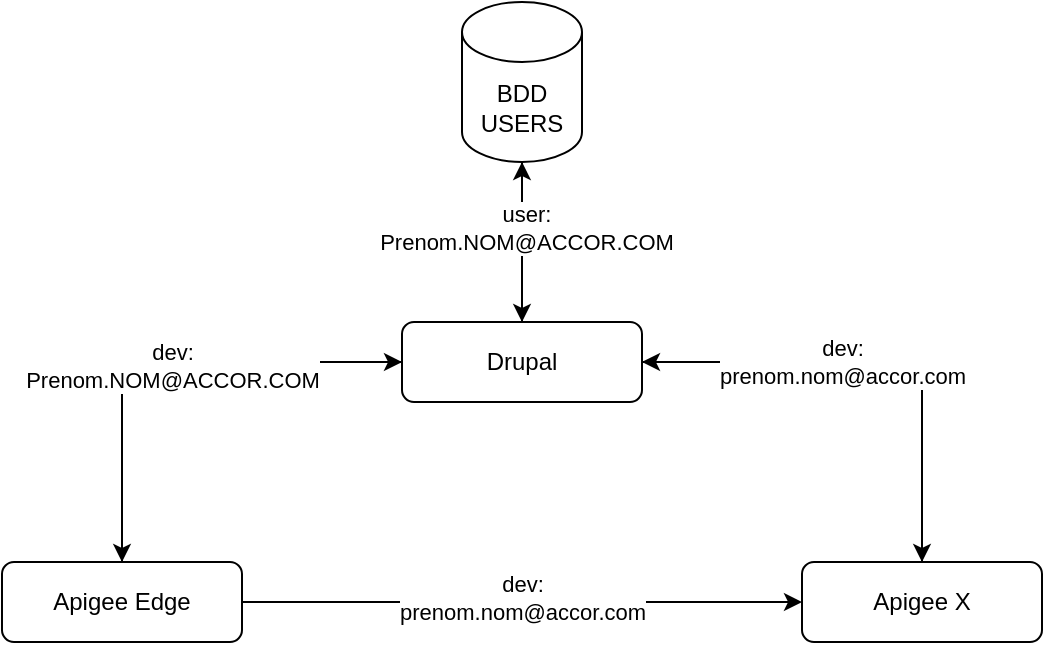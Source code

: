 <mxfile version="22.1.21" type="github">
  <diagram name="Page-1" id="jnFRiJxQSUGAiyWSysee">
    <mxGraphModel dx="1434" dy="814" grid="1" gridSize="10" guides="1" tooltips="1" connect="1" arrows="1" fold="1" page="1" pageScale="1" pageWidth="827" pageHeight="1169" math="0" shadow="0">
      <root>
        <mxCell id="0" />
        <mxCell id="1" parent="0" />
        <mxCell id="mZi9Wv-0oWXR_sQl8GKj-6" style="edgeStyle=orthogonalEdgeStyle;rounded=0;orthogonalLoop=1;jettySize=auto;html=1;" edge="1" parent="1" source="mZi9Wv-0oWXR_sQl8GKj-1" target="mZi9Wv-0oWXR_sQl8GKj-2">
          <mxGeometry relative="1" as="geometry">
            <Array as="points">
              <mxPoint x="260" y="300" />
            </Array>
          </mxGeometry>
        </mxCell>
        <mxCell id="mZi9Wv-0oWXR_sQl8GKj-7" style="edgeStyle=orthogonalEdgeStyle;rounded=0;orthogonalLoop=1;jettySize=auto;html=1;" edge="1" parent="1" source="mZi9Wv-0oWXR_sQl8GKj-1" target="mZi9Wv-0oWXR_sQl8GKj-3">
          <mxGeometry relative="1" as="geometry">
            <Array as="points">
              <mxPoint x="660" y="300" />
            </Array>
          </mxGeometry>
        </mxCell>
        <mxCell id="mZi9Wv-0oWXR_sQl8GKj-1" value="Drupal" style="rounded=1;whiteSpace=wrap;html=1;" vertex="1" parent="1">
          <mxGeometry x="400" y="280" width="120" height="40" as="geometry" />
        </mxCell>
        <mxCell id="mZi9Wv-0oWXR_sQl8GKj-4" style="edgeStyle=orthogonalEdgeStyle;rounded=0;orthogonalLoop=1;jettySize=auto;html=1;entryX=0;entryY=0.5;entryDx=0;entryDy=0;" edge="1" parent="1" source="mZi9Wv-0oWXR_sQl8GKj-2" target="mZi9Wv-0oWXR_sQl8GKj-1">
          <mxGeometry relative="1" as="geometry">
            <Array as="points">
              <mxPoint x="260" y="300" />
            </Array>
          </mxGeometry>
        </mxCell>
        <mxCell id="mZi9Wv-0oWXR_sQl8GKj-11" value="dev:&lt;br&gt;Prenom.NOM@ACCOR.COM" style="edgeLabel;html=1;align=center;verticalAlign=middle;resizable=0;points=[];" vertex="1" connectable="0" parent="mZi9Wv-0oWXR_sQl8GKj-4">
          <mxGeometry x="-0.083" y="-2" relative="1" as="geometry">
            <mxPoint x="15" as="offset" />
          </mxGeometry>
        </mxCell>
        <mxCell id="mZi9Wv-0oWXR_sQl8GKj-9" style="edgeStyle=orthogonalEdgeStyle;rounded=0;orthogonalLoop=1;jettySize=auto;html=1;" edge="1" parent="1" source="mZi9Wv-0oWXR_sQl8GKj-2" target="mZi9Wv-0oWXR_sQl8GKj-3">
          <mxGeometry relative="1" as="geometry" />
        </mxCell>
        <mxCell id="mZi9Wv-0oWXR_sQl8GKj-10" value="dev:&lt;br&gt;prenom.nom@accor.com" style="edgeLabel;html=1;align=center;verticalAlign=middle;resizable=0;points=[];" vertex="1" connectable="0" parent="mZi9Wv-0oWXR_sQl8GKj-9">
          <mxGeometry x="-0.2" y="2" relative="1" as="geometry">
            <mxPoint x="28" as="offset" />
          </mxGeometry>
        </mxCell>
        <mxCell id="mZi9Wv-0oWXR_sQl8GKj-2" value="Apigee Edge" style="rounded=1;whiteSpace=wrap;html=1;" vertex="1" parent="1">
          <mxGeometry x="200" y="400" width="120" height="40" as="geometry" />
        </mxCell>
        <mxCell id="mZi9Wv-0oWXR_sQl8GKj-8" style="edgeStyle=orthogonalEdgeStyle;rounded=0;orthogonalLoop=1;jettySize=auto;html=1;entryX=1;entryY=0.5;entryDx=0;entryDy=0;" edge="1" parent="1" source="mZi9Wv-0oWXR_sQl8GKj-3" target="mZi9Wv-0oWXR_sQl8GKj-1">
          <mxGeometry relative="1" as="geometry">
            <Array as="points">
              <mxPoint x="660" y="300" />
            </Array>
          </mxGeometry>
        </mxCell>
        <mxCell id="mZi9Wv-0oWXR_sQl8GKj-12" value="dev:&lt;br&gt;prenom.nom@accor.com" style="edgeLabel;html=1;align=center;verticalAlign=middle;resizable=0;points=[];" vertex="1" connectable="0" parent="mZi9Wv-0oWXR_sQl8GKj-8">
          <mxGeometry x="0.25" relative="1" as="geometry">
            <mxPoint x="10" as="offset" />
          </mxGeometry>
        </mxCell>
        <mxCell id="mZi9Wv-0oWXR_sQl8GKj-3" value="Apigee X" style="rounded=1;whiteSpace=wrap;html=1;" vertex="1" parent="1">
          <mxGeometry x="600" y="400" width="120" height="40" as="geometry" />
        </mxCell>
        <mxCell id="mZi9Wv-0oWXR_sQl8GKj-15" style="edgeStyle=orthogonalEdgeStyle;rounded=0;orthogonalLoop=1;jettySize=auto;html=1;" edge="1" parent="1" source="mZi9Wv-0oWXR_sQl8GKj-13" target="mZi9Wv-0oWXR_sQl8GKj-1">
          <mxGeometry relative="1" as="geometry" />
        </mxCell>
        <mxCell id="mZi9Wv-0oWXR_sQl8GKj-13" value="BDD USERS" style="shape=cylinder3;whiteSpace=wrap;html=1;boundedLbl=1;backgroundOutline=1;size=15;" vertex="1" parent="1">
          <mxGeometry x="430" y="120" width="60" height="80" as="geometry" />
        </mxCell>
        <mxCell id="mZi9Wv-0oWXR_sQl8GKj-14" style="edgeStyle=orthogonalEdgeStyle;rounded=0;orthogonalLoop=1;jettySize=auto;html=1;entryX=0.5;entryY=1;entryDx=0;entryDy=0;entryPerimeter=0;" edge="1" parent="1" source="mZi9Wv-0oWXR_sQl8GKj-1" target="mZi9Wv-0oWXR_sQl8GKj-13">
          <mxGeometry relative="1" as="geometry" />
        </mxCell>
        <mxCell id="mZi9Wv-0oWXR_sQl8GKj-16" value="user:&lt;br&gt;Prenom.NOM@ACCOR.COM" style="edgeLabel;html=1;align=center;verticalAlign=middle;resizable=0;points=[];" vertex="1" connectable="0" parent="mZi9Wv-0oWXR_sQl8GKj-14">
          <mxGeometry x="0.175" y="-2" relative="1" as="geometry">
            <mxPoint as="offset" />
          </mxGeometry>
        </mxCell>
      </root>
    </mxGraphModel>
  </diagram>
</mxfile>

